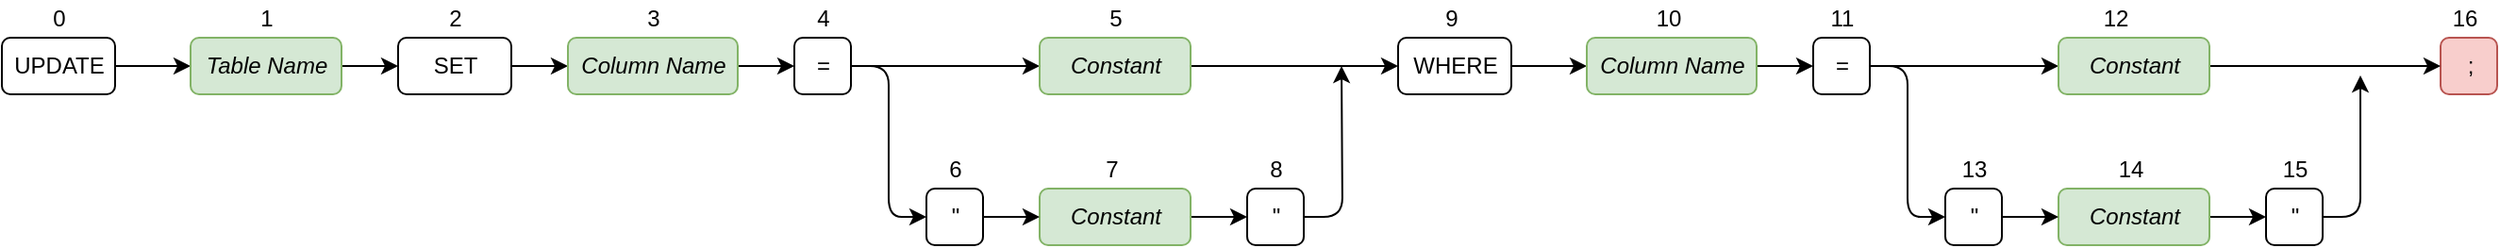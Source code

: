 <mxfile version="13.6.9" type="device"><diagram id="HH97DMklG3GvuwQJtJBX" name="Page-1"><mxGraphModel dx="1422" dy="804" grid="1" gridSize="10" guides="1" tooltips="1" connect="1" arrows="1" fold="1" page="1" pageScale="1" pageWidth="850" pageHeight="1100" math="0" shadow="0"><root><mxCell id="0"/><mxCell id="1" parent="0"/><mxCell id="w54cBLAl5rAkxmdbFsFD-27" style="edgeStyle=orthogonalEdgeStyle;orthogonalLoop=1;jettySize=auto;html=1;exitX=1;exitY=0.5;exitDx=0;exitDy=0;entryX=0;entryY=0.5;entryDx=0;entryDy=0;" parent="1" source="w54cBLAl5rAkxmdbFsFD-1" target="w54cBLAl5rAkxmdbFsFD-5" edge="1"><mxGeometry relative="1" as="geometry"><mxPoint x="160" y="95" as="targetPoint"/></mxGeometry></mxCell><mxCell id="w54cBLAl5rAkxmdbFsFD-1" value="UPDATE" style="html=1;rounded=1;" parent="1" vertex="1"><mxGeometry x="80" y="80" width="60" height="30" as="geometry"/></mxCell><mxCell id="w54cBLAl5rAkxmdbFsFD-2" value="0" style="text;html=1;align=center;verticalAlign=middle;resizable=0;points=[];autosize=1;rounded=1;" parent="1" vertex="1"><mxGeometry x="100" y="60" width="20" height="20" as="geometry"/></mxCell><mxCell id="w54cBLAl5rAkxmdbFsFD-29" style="edgeStyle=orthogonalEdgeStyle;orthogonalLoop=1;jettySize=auto;html=1;exitX=1;exitY=0.5;exitDx=0;exitDy=0;entryX=0;entryY=0.5;entryDx=0;entryDy=0;" parent="1" source="w54cBLAl5rAkxmdbFsFD-5" target="w54cBLAl5rAkxmdbFsFD-45" edge="1"><mxGeometry relative="1" as="geometry"><mxPoint x="290" y="95" as="targetPoint"/></mxGeometry></mxCell><mxCell id="w54cBLAl5rAkxmdbFsFD-5" value="&lt;i&gt;Table Name&lt;/i&gt;" style="html=1;fillColor=#d5e8d4;strokeColor=#82b366;rounded=1;" parent="1" vertex="1"><mxGeometry x="180" y="80" width="80" height="30" as="geometry"/></mxCell><mxCell id="w54cBLAl5rAkxmdbFsFD-6" value="1" style="text;html=1;align=center;verticalAlign=middle;resizable=0;points=[];autosize=1;rounded=1;" parent="1" vertex="1"><mxGeometry x="210" y="60" width="20" height="20" as="geometry"/></mxCell><mxCell id="w54cBLAl5rAkxmdbFsFD-44" style="edgeStyle=orthogonalEdgeStyle;orthogonalLoop=1;jettySize=auto;html=1;exitX=1;exitY=0.5;exitDx=0;exitDy=0;entryX=0;entryY=0.5;entryDx=0;entryDy=0;" parent="1" source="w54cBLAl5rAkxmdbFsFD-45" edge="1"><mxGeometry relative="1" as="geometry"><mxPoint x="380" y="95" as="targetPoint"/></mxGeometry></mxCell><mxCell id="w54cBLAl5rAkxmdbFsFD-45" value="SET" style="html=1;rounded=1;" parent="1" vertex="1"><mxGeometry x="290" y="80" width="60" height="30" as="geometry"/></mxCell><mxCell id="w54cBLAl5rAkxmdbFsFD-46" value="2" style="text;html=1;align=center;verticalAlign=middle;resizable=0;points=[];autosize=1;rounded=1;" parent="1" vertex="1"><mxGeometry x="310" y="60" width="20" height="20" as="geometry"/></mxCell><mxCell id="w54cBLAl5rAkxmdbFsFD-50" style="edgeStyle=orthogonalEdgeStyle;orthogonalLoop=1;jettySize=auto;html=1;exitX=1;exitY=0.5;exitDx=0;exitDy=0;entryX=0;entryY=0.5;entryDx=0;entryDy=0;" parent="1" source="w54cBLAl5rAkxmdbFsFD-51" target="w54cBLAl5rAkxmdbFsFD-62" edge="1"><mxGeometry relative="1" as="geometry"><mxPoint x="490" y="95" as="sourcePoint"/><mxPoint x="520" y="95" as="targetPoint"/></mxGeometry></mxCell><mxCell id="w54cBLAl5rAkxmdbFsFD-51" value="&lt;i&gt;Column Name&lt;/i&gt;" style="html=1;fillColor=#d5e8d4;strokeColor=#82b366;rounded=1;" parent="1" vertex="1"><mxGeometry x="380" y="80" width="90" height="30" as="geometry"/></mxCell><mxCell id="w54cBLAl5rAkxmdbFsFD-52" value="3" style="text;html=1;align=center;verticalAlign=middle;resizable=0;points=[];autosize=1;rounded=1;" parent="1" vertex="1"><mxGeometry x="415" y="60" width="20" height="20" as="geometry"/></mxCell><mxCell id="w54cBLAl5rAkxmdbFsFD-53" value=";" style="html=1;fillColor=#f8cecc;strokeColor=#b85450;rounded=1;" parent="1" vertex="1"><mxGeometry x="1372.5" y="80" width="30" height="30" as="geometry"/></mxCell><mxCell id="w54cBLAl5rAkxmdbFsFD-54" value="16" style="text;html=1;align=center;verticalAlign=middle;resizable=0;points=[];autosize=1;rounded=1;" parent="1" vertex="1"><mxGeometry x="1370" y="60" width="30" height="20" as="geometry"/></mxCell><mxCell id="w54cBLAl5rAkxmdbFsFD-76" style="edgeStyle=orthogonalEdgeStyle;orthogonalLoop=1;jettySize=auto;html=1;exitX=1;exitY=0.5;exitDx=0;exitDy=0;entryX=0;entryY=0.5;entryDx=0;entryDy=0;" parent="1" source="w54cBLAl5rAkxmdbFsFD-62" target="OghNVY7gZvebHVWYfb0N-5" edge="1"><mxGeometry relative="1" as="geometry"><mxPoint x="555" y="95" as="targetPoint"/></mxGeometry></mxCell><mxCell id="OghNVY7gZvebHVWYfb0N-9" style="edgeStyle=orthogonalEdgeStyle;rounded=1;orthogonalLoop=1;jettySize=auto;html=1;exitX=1;exitY=0.5;exitDx=0;exitDy=0;" edge="1" parent="1" source="w54cBLAl5rAkxmdbFsFD-62" target="w54cBLAl5rAkxmdbFsFD-74"><mxGeometry relative="1" as="geometry"/></mxCell><mxCell id="w54cBLAl5rAkxmdbFsFD-62" value="=" style="html=1;rounded=1;" parent="1" vertex="1"><mxGeometry x="500" y="80" width="30" height="30" as="geometry"/></mxCell><mxCell id="w54cBLAl5rAkxmdbFsFD-63" value="4" style="text;html=1;align=center;verticalAlign=middle;resizable=0;points=[];autosize=1;rounded=1;" parent="1" vertex="1"><mxGeometry x="505" y="60" width="20" height="20" as="geometry"/></mxCell><mxCell id="OghNVY7gZvebHVWYfb0N-10" style="edgeStyle=orthogonalEdgeStyle;rounded=1;orthogonalLoop=1;jettySize=auto;html=1;exitX=1;exitY=0.5;exitDx=0;exitDy=0;entryX=0;entryY=0.5;entryDx=0;entryDy=0;" edge="1" parent="1" source="w54cBLAl5rAkxmdbFsFD-74" target="w54cBLAl5rAkxmdbFsFD-96"><mxGeometry relative="1" as="geometry"/></mxCell><mxCell id="w54cBLAl5rAkxmdbFsFD-74" value="&lt;i&gt;Constant&lt;/i&gt;" style="html=1;fillColor=#d5e8d4;strokeColor=#82b366;rounded=1;" parent="1" vertex="1"><mxGeometry x="630" y="80" width="80" height="30" as="geometry"/></mxCell><mxCell id="w54cBLAl5rAkxmdbFsFD-75" value="5" style="text;html=1;align=center;verticalAlign=middle;resizable=0;points=[];autosize=1;rounded=1;" parent="1" vertex="1"><mxGeometry x="660" y="60" width="20" height="20" as="geometry"/></mxCell><mxCell id="w54cBLAl5rAkxmdbFsFD-107" style="edgeStyle=orthogonalEdgeStyle;orthogonalLoop=1;jettySize=auto;html=1;exitX=1;exitY=0.5;exitDx=0;exitDy=0;" parent="1" source="OghNVY7gZvebHVWYfb0N-6" edge="1"><mxGeometry relative="1" as="geometry"><mxPoint x="690" y="95" as="sourcePoint"/><mxPoint x="790" y="95" as="targetPoint"/></mxGeometry></mxCell><mxCell id="w54cBLAl5rAkxmdbFsFD-95" style="edgeStyle=orthogonalEdgeStyle;orthogonalLoop=1;jettySize=auto;html=1;exitX=1;exitY=0.5;exitDx=0;exitDy=0;entryX=0;entryY=0.5;entryDx=0;entryDy=0;" parent="1" source="w54cBLAl5rAkxmdbFsFD-96" edge="1" target="w54cBLAl5rAkxmdbFsFD-99"><mxGeometry relative="1" as="geometry"><mxPoint x="910" y="95" as="targetPoint"/></mxGeometry></mxCell><mxCell id="w54cBLAl5rAkxmdbFsFD-96" value="WHERE" style="html=1;rounded=1;" parent="1" vertex="1"><mxGeometry x="820" y="80" width="60" height="30" as="geometry"/></mxCell><mxCell id="w54cBLAl5rAkxmdbFsFD-97" value="9" style="text;html=1;align=center;verticalAlign=middle;resizable=0;points=[];autosize=1;rounded=1;" parent="1" vertex="1"><mxGeometry x="837.5" y="60" width="20" height="20" as="geometry"/></mxCell><mxCell id="w54cBLAl5rAkxmdbFsFD-98" style="edgeStyle=orthogonalEdgeStyle;orthogonalLoop=1;jettySize=auto;html=1;exitX=1;exitY=0.5;exitDx=0;exitDy=0;entryX=0;entryY=0.5;entryDx=0;entryDy=0;" parent="1" source="w54cBLAl5rAkxmdbFsFD-99" target="w54cBLAl5rAkxmdbFsFD-102" edge="1"><mxGeometry relative="1" as="geometry"><mxPoint x="1030" y="95" as="sourcePoint"/><mxPoint x="1060" y="95" as="targetPoint"/></mxGeometry></mxCell><mxCell id="w54cBLAl5rAkxmdbFsFD-99" value="&lt;i&gt;Column Name&lt;/i&gt;" style="html=1;fillColor=#d5e8d4;strokeColor=#82b366;rounded=1;" parent="1" vertex="1"><mxGeometry x="920" y="80" width="90" height="30" as="geometry"/></mxCell><mxCell id="w54cBLAl5rAkxmdbFsFD-100" value="10" style="text;html=1;align=center;verticalAlign=middle;resizable=0;points=[];autosize=1;rounded=1;" parent="1" vertex="1"><mxGeometry x="947.5" y="60" width="30" height="20" as="geometry"/></mxCell><mxCell id="w54cBLAl5rAkxmdbFsFD-101" style="edgeStyle=orthogonalEdgeStyle;orthogonalLoop=1;jettySize=auto;html=1;exitX=1;exitY=0.5;exitDx=0;exitDy=0;entryX=0;entryY=0.5;entryDx=0;entryDy=0;" parent="1" source="w54cBLAl5rAkxmdbFsFD-102" target="w54cBLAl5rAkxmdbFsFD-104" edge="1"><mxGeometry relative="1" as="geometry"><mxPoint x="1095" y="95" as="targetPoint"/></mxGeometry></mxCell><mxCell id="9iL0rGQUI6W5r0ejlrNd-7" style="edgeStyle=orthogonalEdgeStyle;rounded=1;orthogonalLoop=1;jettySize=auto;html=1;exitX=1;exitY=0.5;exitDx=0;exitDy=0;entryX=0;entryY=0.5;entryDx=0;entryDy=0;" parent="1" source="w54cBLAl5rAkxmdbFsFD-102" target="9iL0rGQUI6W5r0ejlrNd-3" edge="1"><mxGeometry relative="1" as="geometry"/></mxCell><mxCell id="w54cBLAl5rAkxmdbFsFD-102" value="=" style="html=1;rounded=1;" parent="1" vertex="1"><mxGeometry x="1040" y="80" width="30" height="30" as="geometry"/></mxCell><mxCell id="w54cBLAl5rAkxmdbFsFD-103" value="11" style="text;html=1;align=center;verticalAlign=middle;resizable=0;points=[];autosize=1;rounded=1;" parent="1" vertex="1"><mxGeometry x="1040" y="60" width="30" height="20" as="geometry"/></mxCell><mxCell id="w54cBLAl5rAkxmdbFsFD-106" style="edgeStyle=orthogonalEdgeStyle;orthogonalLoop=1;jettySize=auto;html=1;exitX=1;exitY=0.5;exitDx=0;exitDy=0;entryX=0;entryY=0.5;entryDx=0;entryDy=0;" parent="1" source="w54cBLAl5rAkxmdbFsFD-104" target="w54cBLAl5rAkxmdbFsFD-53" edge="1"><mxGeometry relative="1" as="geometry"/></mxCell><mxCell id="w54cBLAl5rAkxmdbFsFD-104" value="&lt;i&gt;Constant&lt;/i&gt;" style="html=1;fillColor=#d5e8d4;strokeColor=#82b366;rounded=1;" parent="1" vertex="1"><mxGeometry x="1170" y="80" width="80" height="30" as="geometry"/></mxCell><mxCell id="w54cBLAl5rAkxmdbFsFD-105" value="12" style="text;html=1;align=center;verticalAlign=middle;resizable=0;points=[];autosize=1;rounded=1;" parent="1" vertex="1"><mxGeometry x="1185" y="60" width="30" height="20" as="geometry"/></mxCell><mxCell id="9iL0rGQUI6W5r0ejlrNd-6" style="edgeStyle=orthogonalEdgeStyle;rounded=0;orthogonalLoop=1;jettySize=auto;html=1;exitX=1;exitY=0.5;exitDx=0;exitDy=0;entryX=0;entryY=0.5;entryDx=0;entryDy=0;" parent="1" source="9iL0rGQUI6W5r0ejlrNd-1" target="9iL0rGQUI6W5r0ejlrNd-4" edge="1"><mxGeometry relative="1" as="geometry"/></mxCell><mxCell id="9iL0rGQUI6W5r0ejlrNd-1" value="&lt;i&gt;Constant&lt;/i&gt;" style="html=1;fillColor=#d5e8d4;strokeColor=#82b366;rounded=1;" parent="1" vertex="1"><mxGeometry x="1170" y="160" width="80" height="30" as="geometry"/></mxCell><mxCell id="9iL0rGQUI6W5r0ejlrNd-2" value="14" style="text;html=1;align=center;verticalAlign=middle;resizable=0;points=[];autosize=1;rounded=1;" parent="1" vertex="1"><mxGeometry x="1192.5" y="140" width="30" height="20" as="geometry"/></mxCell><mxCell id="9iL0rGQUI6W5r0ejlrNd-5" style="edgeStyle=orthogonalEdgeStyle;rounded=0;orthogonalLoop=1;jettySize=auto;html=1;exitX=1;exitY=0.5;exitDx=0;exitDy=0;entryX=0;entryY=0.5;entryDx=0;entryDy=0;" parent="1" source="9iL0rGQUI6W5r0ejlrNd-3" target="9iL0rGQUI6W5r0ejlrNd-1" edge="1"><mxGeometry relative="1" as="geometry"/></mxCell><mxCell id="9iL0rGQUI6W5r0ejlrNd-3" value="&quot;" style="html=1;rounded=1;" parent="1" vertex="1"><mxGeometry x="1110" y="160" width="30" height="30" as="geometry"/></mxCell><mxCell id="9iL0rGQUI6W5r0ejlrNd-8" style="edgeStyle=orthogonalEdgeStyle;rounded=1;orthogonalLoop=1;jettySize=auto;html=1;exitX=1;exitY=0.5;exitDx=0;exitDy=0;" parent="1" source="9iL0rGQUI6W5r0ejlrNd-4" edge="1"><mxGeometry relative="1" as="geometry"><mxPoint x="1330" y="100" as="targetPoint"/><Array as="points"><mxPoint x="1330" y="175"/><mxPoint x="1330" y="100"/></Array></mxGeometry></mxCell><mxCell id="9iL0rGQUI6W5r0ejlrNd-4" value="&quot;" style="html=1;rounded=1;" parent="1" vertex="1"><mxGeometry x="1280" y="160" width="30" height="30" as="geometry"/></mxCell><mxCell id="9iL0rGQUI6W5r0ejlrNd-9" value="13" style="text;html=1;align=center;verticalAlign=middle;resizable=0;points=[];autosize=1;rounded=1;" parent="1" vertex="1"><mxGeometry x="1110" y="140" width="30" height="20" as="geometry"/></mxCell><mxCell id="9iL0rGQUI6W5r0ejlrNd-10" value="15" style="text;html=1;align=center;verticalAlign=middle;resizable=0;points=[];autosize=1;rounded=1;" parent="1" vertex="1"><mxGeometry x="1280" y="140" width="30" height="20" as="geometry"/></mxCell><mxCell id="OghNVY7gZvebHVWYfb0N-1" style="edgeStyle=orthogonalEdgeStyle;rounded=0;orthogonalLoop=1;jettySize=auto;html=1;exitX=1;exitY=0.5;exitDx=0;exitDy=0;entryX=0;entryY=0.5;entryDx=0;entryDy=0;" edge="1" source="OghNVY7gZvebHVWYfb0N-2" target="OghNVY7gZvebHVWYfb0N-6" parent="1"><mxGeometry relative="1" as="geometry"/></mxCell><mxCell id="OghNVY7gZvebHVWYfb0N-2" value="&lt;i&gt;Constant&lt;/i&gt;" style="html=1;fillColor=#d5e8d4;strokeColor=#82b366;rounded=1;" vertex="1" parent="1"><mxGeometry x="630" y="160" width="80" height="30" as="geometry"/></mxCell><mxCell id="OghNVY7gZvebHVWYfb0N-3" value="7" style="text;html=1;align=center;verticalAlign=middle;resizable=0;points=[];autosize=1;rounded=1;" vertex="1" parent="1"><mxGeometry x="657.5" y="140" width="20" height="20" as="geometry"/></mxCell><mxCell id="OghNVY7gZvebHVWYfb0N-4" style="edgeStyle=orthogonalEdgeStyle;rounded=0;orthogonalLoop=1;jettySize=auto;html=1;exitX=1;exitY=0.5;exitDx=0;exitDy=0;entryX=0;entryY=0.5;entryDx=0;entryDy=0;" edge="1" source="OghNVY7gZvebHVWYfb0N-5" target="OghNVY7gZvebHVWYfb0N-2" parent="1"><mxGeometry relative="1" as="geometry"/></mxCell><mxCell id="OghNVY7gZvebHVWYfb0N-5" value="&quot;" style="html=1;rounded=1;" vertex="1" parent="1"><mxGeometry x="570" y="160" width="30" height="30" as="geometry"/></mxCell><mxCell id="OghNVY7gZvebHVWYfb0N-6" value="&quot;" style="html=1;rounded=1;" vertex="1" parent="1"><mxGeometry x="740" y="160" width="30" height="30" as="geometry"/></mxCell><mxCell id="OghNVY7gZvebHVWYfb0N-7" value="6" style="text;html=1;align=center;verticalAlign=middle;resizable=0;points=[];autosize=1;rounded=1;" vertex="1" parent="1"><mxGeometry x="575" y="140" width="20" height="20" as="geometry"/></mxCell><mxCell id="OghNVY7gZvebHVWYfb0N-8" value="8" style="text;html=1;align=center;verticalAlign=middle;resizable=0;points=[];autosize=1;rounded=1;" vertex="1" parent="1"><mxGeometry x="745" y="140" width="20" height="20" as="geometry"/></mxCell></root></mxGraphModel></diagram></mxfile>